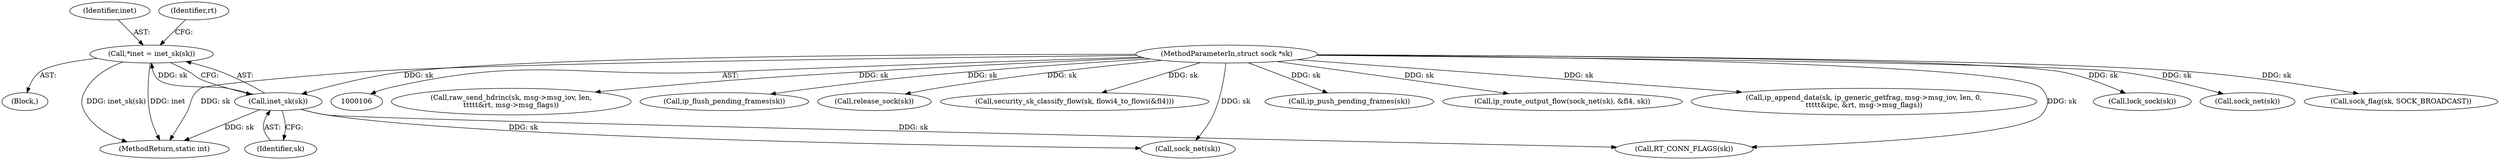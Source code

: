 digraph "0_linux_f6d8bd051c391c1c0458a30b2a7abcd939329259_27@pointer" {
"1000113" [label="(Call,*inet = inet_sk(sk))"];
"1000115" [label="(Call,inet_sk(sk))"];
"1000108" [label="(MethodParameterIn,struct sock *sk)"];
"1000108" [label="(MethodParameterIn,struct sock *sk)"];
"1000116" [label="(Identifier,sk)"];
"1000456" [label="(Call,raw_send_hdrinc(sk, msg->msg_iov, len,\n\t\t\t\t\t&rt, msg->msg_flags))"];
"1000111" [label="(Block,)"];
"1000502" [label="(Call,ip_flush_pending_frames(sk))"];
"1000530" [label="(Call,release_sock(sk))"];
"1000401" [label="(Call,security_sk_classify_flow(sk, flowi4_to_flowi(&fl4)))"];
"1000515" [label="(Call,ip_push_pending_frames(sk))"];
"1000114" [label="(Identifier,inet)"];
"1000120" [label="(Identifier,rt)"];
"1000115" [label="(Call,inet_sk(sk))"];
"1000325" [label="(Call,RT_CONN_FLAGS(sk))"];
"1000570" [label="(MethodReturn,static int)"];
"1000113" [label="(Call,*inet = inet_sk(sk))"];
"1000254" [label="(Call,sock_net(sk))"];
"1000408" [label="(Call,ip_route_output_flow(sock_net(sk), &fl4, sk))"];
"1000485" [label="(Call,ip_append_data(sk, ip_generic_getfrag, msg->msg_iov, len, 0,\n\t\t\t\t\t&ipc, &rt, msg->msg_flags))"];
"1000481" [label="(Call,lock_sock(sk))"];
"1000409" [label="(Call,sock_net(sk))"];
"1000438" [label="(Call,sock_flag(sk, SOCK_BROADCAST))"];
"1000113" -> "1000111"  [label="AST: "];
"1000113" -> "1000115"  [label="CFG: "];
"1000114" -> "1000113"  [label="AST: "];
"1000115" -> "1000113"  [label="AST: "];
"1000120" -> "1000113"  [label="CFG: "];
"1000113" -> "1000570"  [label="DDG: inet"];
"1000113" -> "1000570"  [label="DDG: inet_sk(sk)"];
"1000115" -> "1000113"  [label="DDG: sk"];
"1000115" -> "1000116"  [label="CFG: "];
"1000116" -> "1000115"  [label="AST: "];
"1000115" -> "1000570"  [label="DDG: sk"];
"1000108" -> "1000115"  [label="DDG: sk"];
"1000115" -> "1000254"  [label="DDG: sk"];
"1000115" -> "1000325"  [label="DDG: sk"];
"1000108" -> "1000106"  [label="AST: "];
"1000108" -> "1000570"  [label="DDG: sk"];
"1000108" -> "1000254"  [label="DDG: sk"];
"1000108" -> "1000325"  [label="DDG: sk"];
"1000108" -> "1000401"  [label="DDG: sk"];
"1000108" -> "1000409"  [label="DDG: sk"];
"1000108" -> "1000408"  [label="DDG: sk"];
"1000108" -> "1000438"  [label="DDG: sk"];
"1000108" -> "1000456"  [label="DDG: sk"];
"1000108" -> "1000481"  [label="DDG: sk"];
"1000108" -> "1000485"  [label="DDG: sk"];
"1000108" -> "1000502"  [label="DDG: sk"];
"1000108" -> "1000515"  [label="DDG: sk"];
"1000108" -> "1000530"  [label="DDG: sk"];
}
